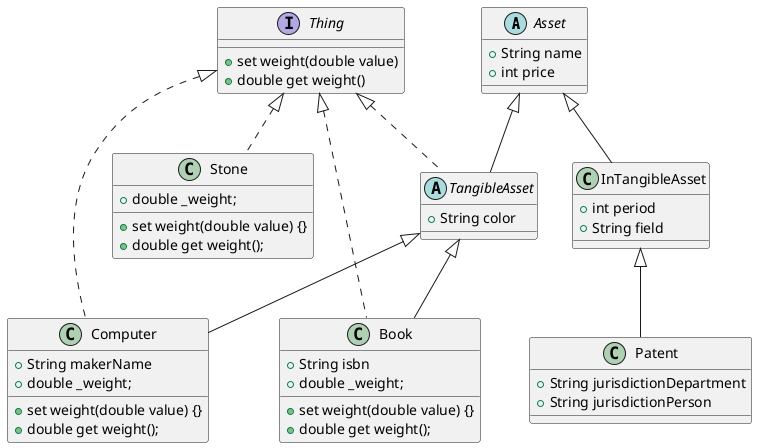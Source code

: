 @startuml Asset 
scale 1
abstract class Asset {
  +String name
  +int price  
}
abstract class TangibleAsset extends Asset implements Thing{
  +String color

}
class InTangibleAsset extends Asset {
  +int period
  +String field

}
class Patent extends InTangibleAsset {
  +String jurisdictionDepartment
  +String jurisdictionPerson

}
class Book extends TangibleAsset implements Thing {
  +String isbn
  +double _weight;

  +set weight(double value) {}
  +double get weight();
}
class Computer extends TangibleAsset implements Thing {
  +String makerName
  +double _weight;

  +set weight(double value) {}
  +double get weight();
}
class Stone implements Thing {  
  +double _weight;

  +set weight(double value) {}
  +double get weight();
}
interface Thing {
  +set weight(double value) 
  +double get weight()
}
@enduml
